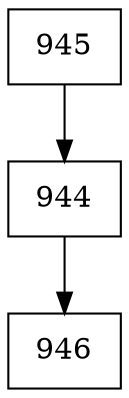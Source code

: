 digraph G {
  node [shape=record];
  node0 [label="{945}"];
  node0 -> node1;
  node1 [label="{944}"];
  node1 -> node2;
  node2 [label="{946}"];
}
